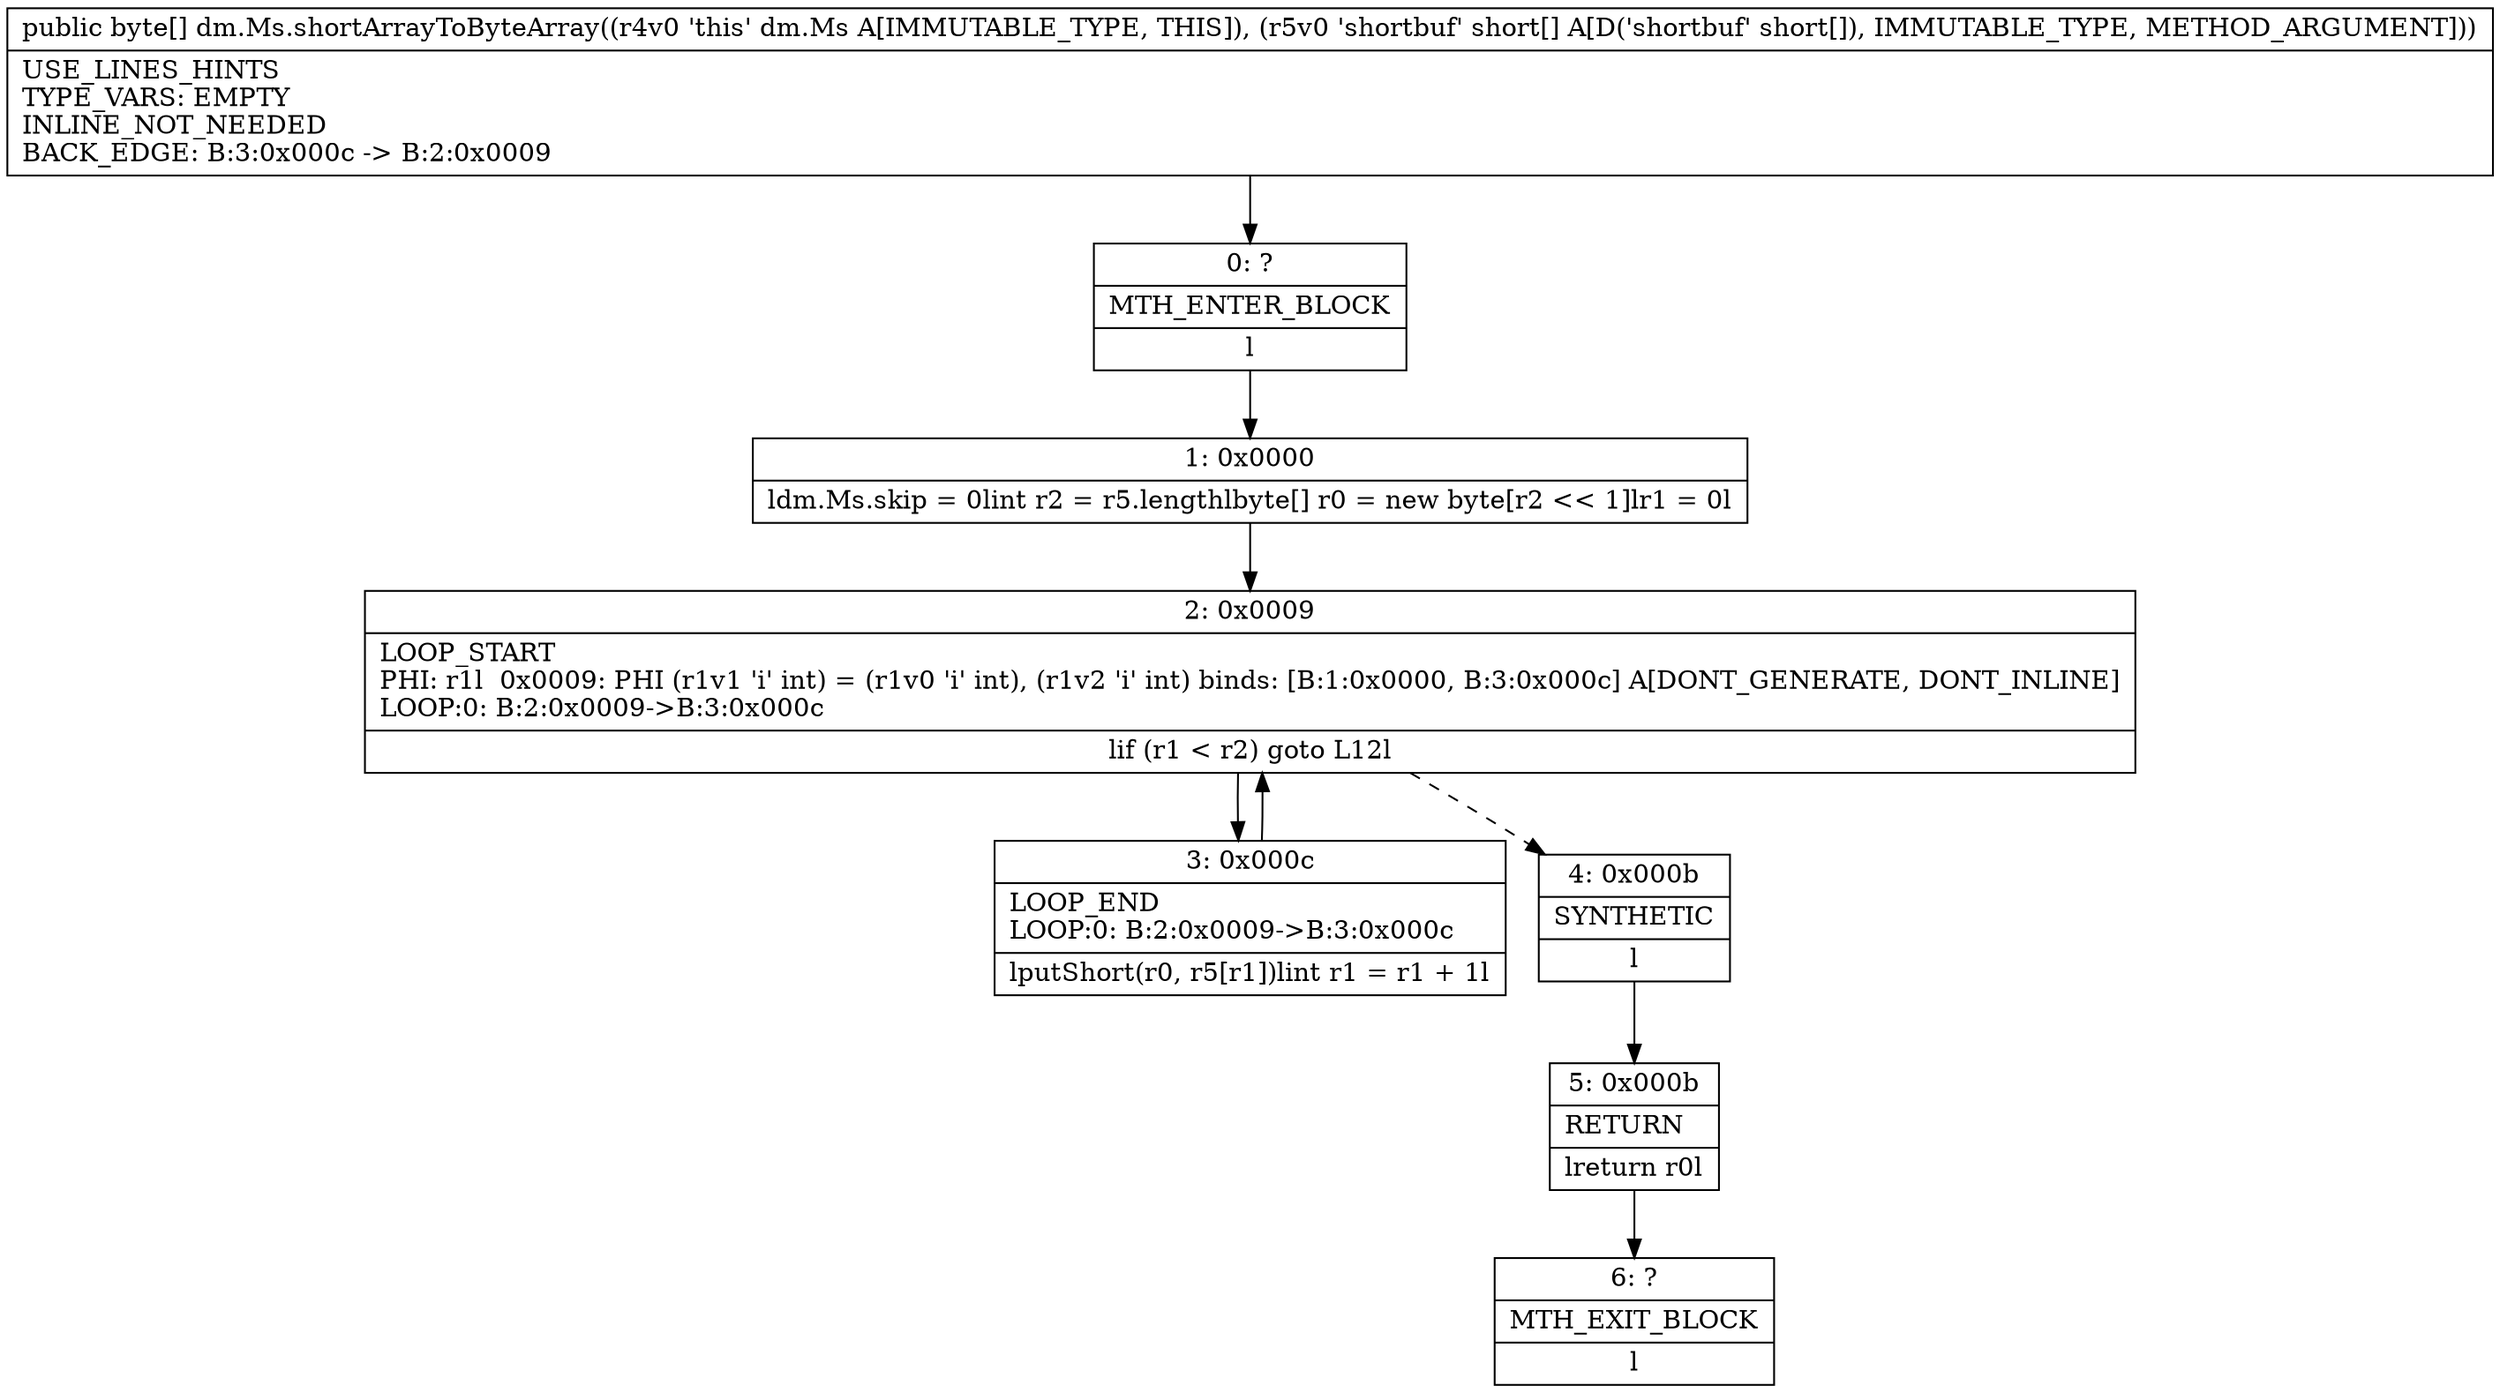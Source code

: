 digraph "CFG fordm.Ms.shortArrayToByteArray([S)[B" {
Node_0 [shape=record,label="{0\:\ ?|MTH_ENTER_BLOCK\l|l}"];
Node_1 [shape=record,label="{1\:\ 0x0000|ldm.Ms.skip = 0lint r2 = r5.lengthlbyte[] r0 = new byte[r2 \<\< 1]lr1 = 0l}"];
Node_2 [shape=record,label="{2\:\ 0x0009|LOOP_START\lPHI: r1l  0x0009: PHI (r1v1 'i' int) = (r1v0 'i' int), (r1v2 'i' int) binds: [B:1:0x0000, B:3:0x000c] A[DONT_GENERATE, DONT_INLINE]\lLOOP:0: B:2:0x0009\-\>B:3:0x000c\l|lif (r1 \< r2) goto L12l}"];
Node_3 [shape=record,label="{3\:\ 0x000c|LOOP_END\lLOOP:0: B:2:0x0009\-\>B:3:0x000c\l|lputShort(r0, r5[r1])lint r1 = r1 + 1l}"];
Node_4 [shape=record,label="{4\:\ 0x000b|SYNTHETIC\l|l}"];
Node_5 [shape=record,label="{5\:\ 0x000b|RETURN\l|lreturn r0l}"];
Node_6 [shape=record,label="{6\:\ ?|MTH_EXIT_BLOCK\l|l}"];
MethodNode[shape=record,label="{public byte[] dm.Ms.shortArrayToByteArray((r4v0 'this' dm.Ms A[IMMUTABLE_TYPE, THIS]), (r5v0 'shortbuf' short[] A[D('shortbuf' short[]), IMMUTABLE_TYPE, METHOD_ARGUMENT]))  | USE_LINES_HINTS\lTYPE_VARS: EMPTY\lINLINE_NOT_NEEDED\lBACK_EDGE: B:3:0x000c \-\> B:2:0x0009\l}"];
MethodNode -> Node_0;
Node_0 -> Node_1;
Node_1 -> Node_2;
Node_2 -> Node_3;
Node_2 -> Node_4[style=dashed];
Node_3 -> Node_2;
Node_4 -> Node_5;
Node_5 -> Node_6;
}

